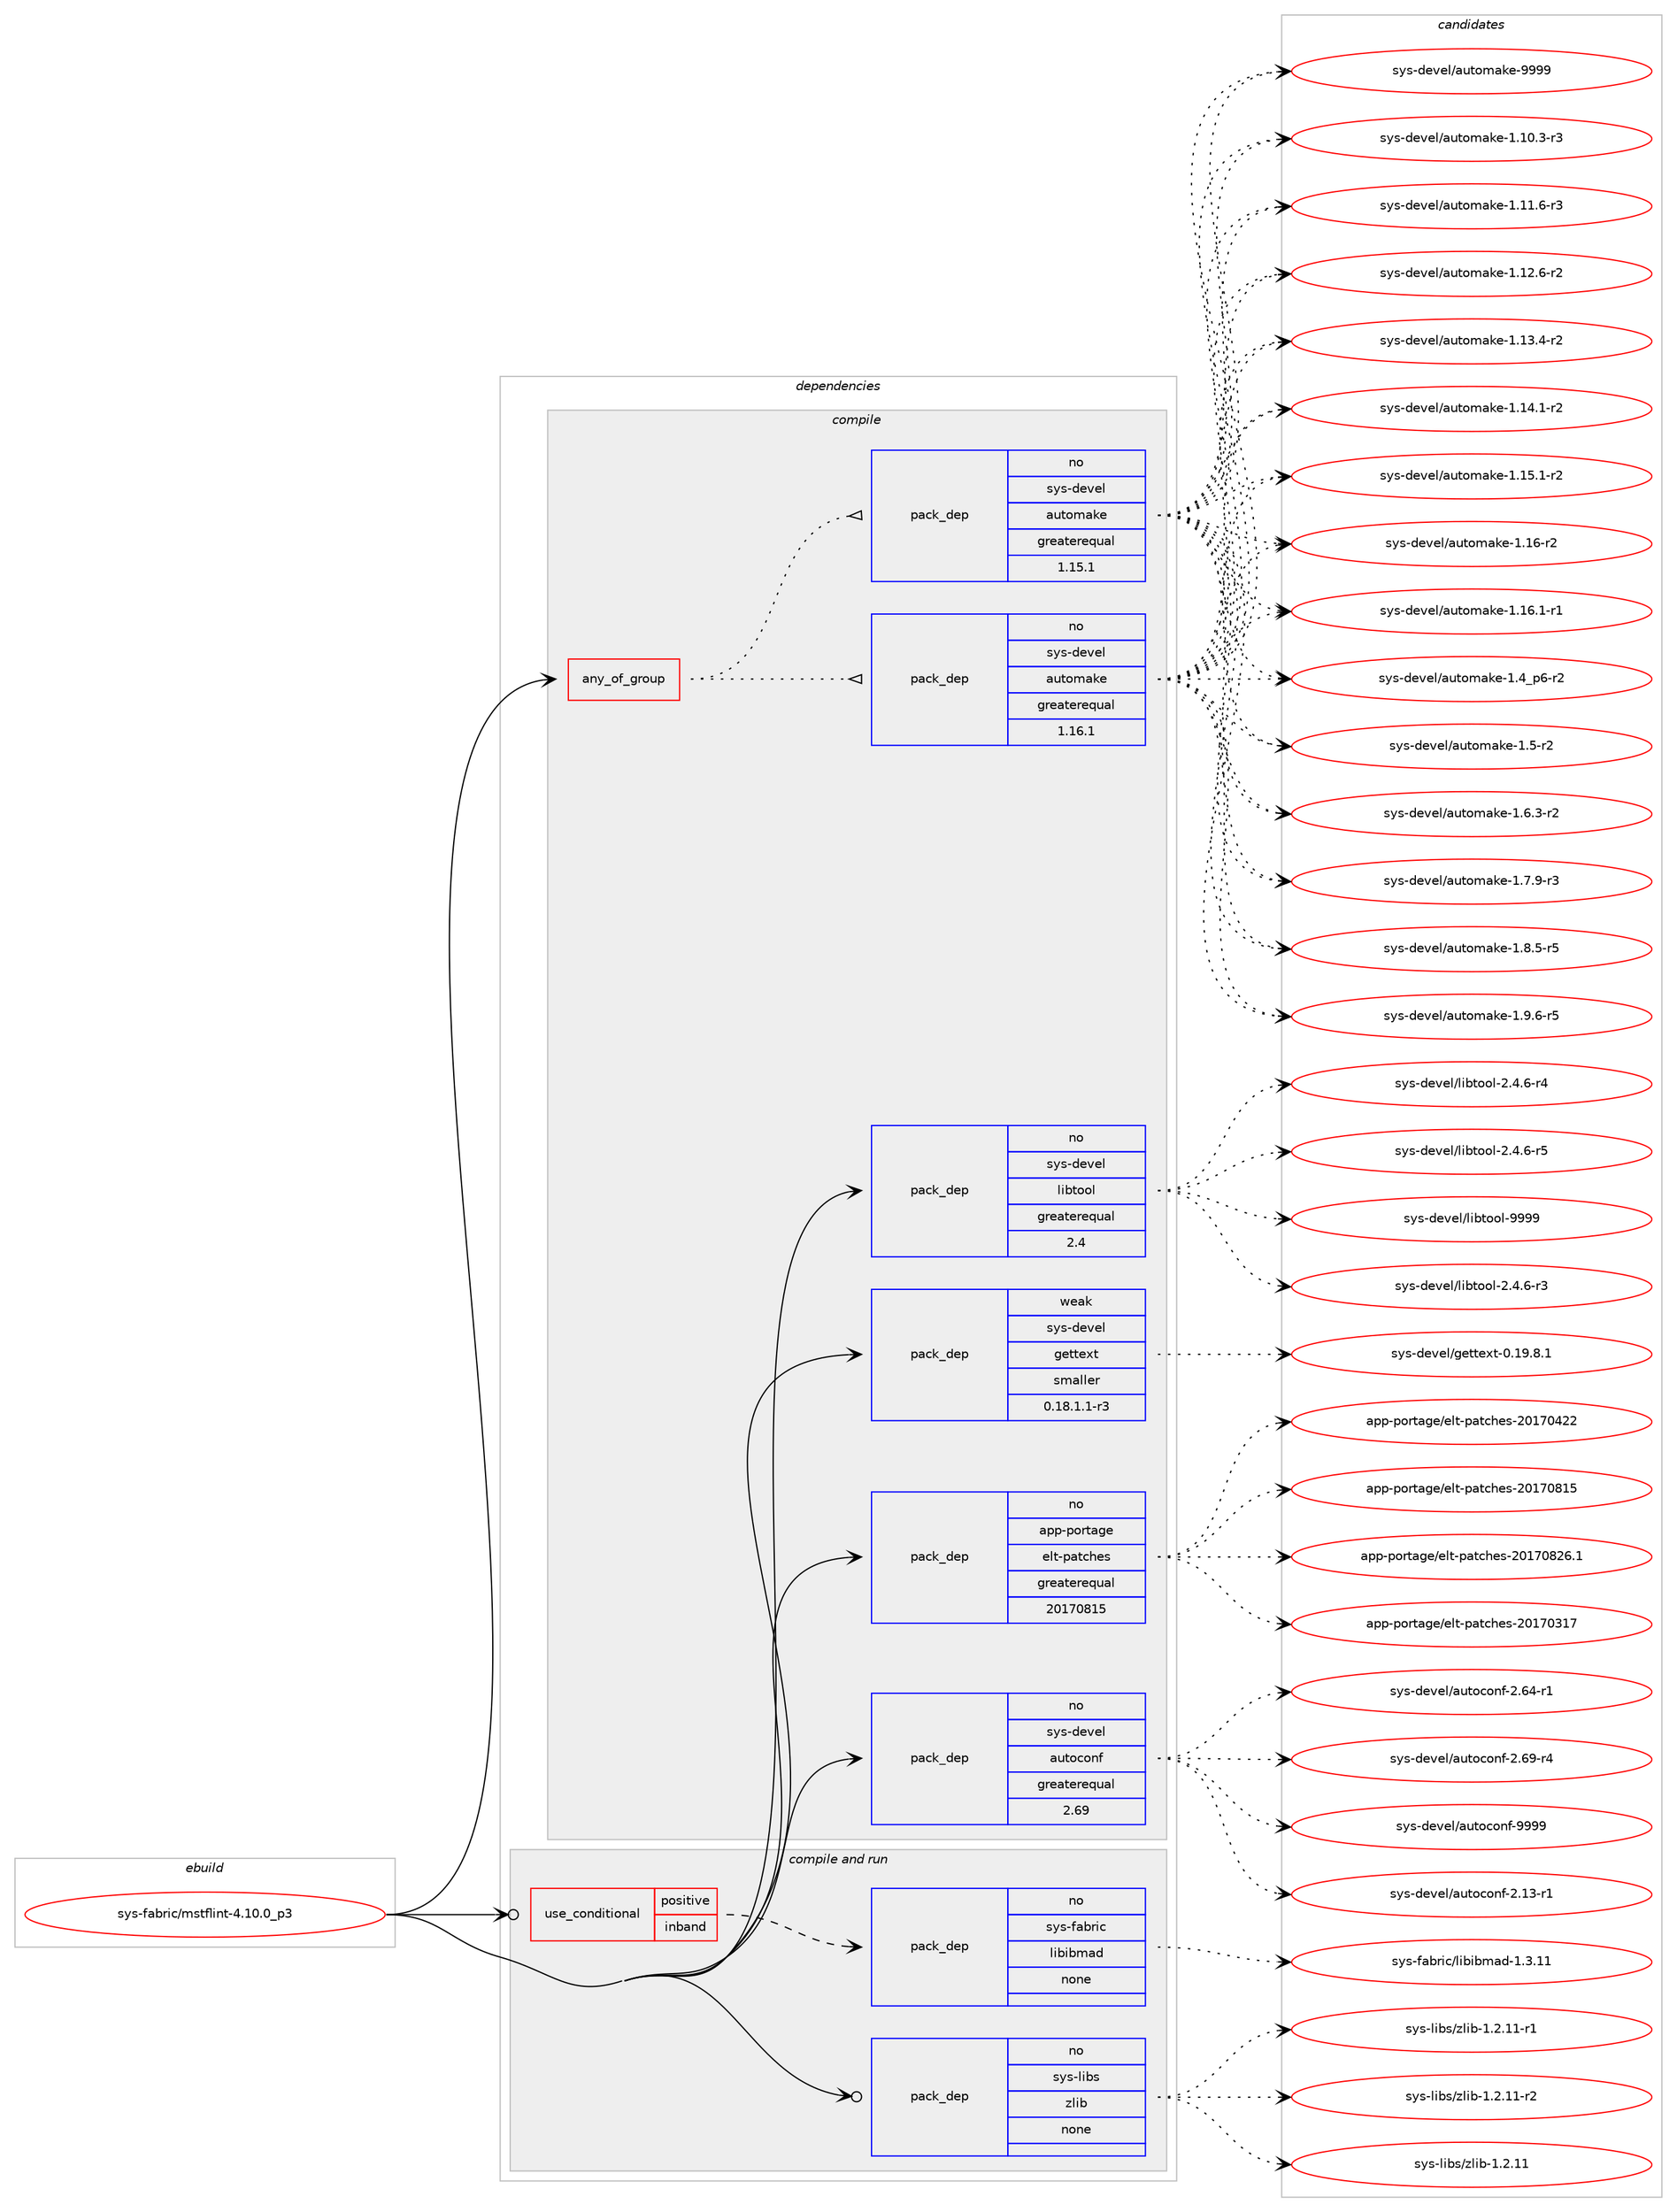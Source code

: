 digraph prolog {

# *************
# Graph options
# *************

newrank=true;
concentrate=true;
compound=true;
graph [rankdir=LR,fontname=Helvetica,fontsize=10,ranksep=1.5];#, ranksep=2.5, nodesep=0.2];
edge  [arrowhead=vee];
node  [fontname=Helvetica,fontsize=10];

# **********
# The ebuild
# **********

subgraph cluster_leftcol {
color=gray;
rank=same;
label=<<i>ebuild</i>>;
id [label="sys-fabric/mstflint-4.10.0_p3", color=red, width=4, href="../sys-fabric/mstflint-4.10.0_p3.svg"];
}

# ****************
# The dependencies
# ****************

subgraph cluster_midcol {
color=gray;
label=<<i>dependencies</i>>;
subgraph cluster_compile {
fillcolor="#eeeeee";
style=filled;
label=<<i>compile</i>>;
subgraph any27485 {
dependency1730237 [label=<<TABLE BORDER="0" CELLBORDER="1" CELLSPACING="0" CELLPADDING="4"><TR><TD CELLPADDING="10">any_of_group</TD></TR></TABLE>>, shape=none, color=red];subgraph pack1241659 {
dependency1730238 [label=<<TABLE BORDER="0" CELLBORDER="1" CELLSPACING="0" CELLPADDING="4" WIDTH="220"><TR><TD ROWSPAN="6" CELLPADDING="30">pack_dep</TD></TR><TR><TD WIDTH="110">no</TD></TR><TR><TD>sys-devel</TD></TR><TR><TD>automake</TD></TR><TR><TD>greaterequal</TD></TR><TR><TD>1.16.1</TD></TR></TABLE>>, shape=none, color=blue];
}
dependency1730237:e -> dependency1730238:w [weight=20,style="dotted",arrowhead="oinv"];
subgraph pack1241660 {
dependency1730239 [label=<<TABLE BORDER="0" CELLBORDER="1" CELLSPACING="0" CELLPADDING="4" WIDTH="220"><TR><TD ROWSPAN="6" CELLPADDING="30">pack_dep</TD></TR><TR><TD WIDTH="110">no</TD></TR><TR><TD>sys-devel</TD></TR><TR><TD>automake</TD></TR><TR><TD>greaterequal</TD></TR><TR><TD>1.15.1</TD></TR></TABLE>>, shape=none, color=blue];
}
dependency1730237:e -> dependency1730239:w [weight=20,style="dotted",arrowhead="oinv"];
}
id:e -> dependency1730237:w [weight=20,style="solid",arrowhead="vee"];
subgraph pack1241661 {
dependency1730240 [label=<<TABLE BORDER="0" CELLBORDER="1" CELLSPACING="0" CELLPADDING="4" WIDTH="220"><TR><TD ROWSPAN="6" CELLPADDING="30">pack_dep</TD></TR><TR><TD WIDTH="110">no</TD></TR><TR><TD>app-portage</TD></TR><TR><TD>elt-patches</TD></TR><TR><TD>greaterequal</TD></TR><TR><TD>20170815</TD></TR></TABLE>>, shape=none, color=blue];
}
id:e -> dependency1730240:w [weight=20,style="solid",arrowhead="vee"];
subgraph pack1241662 {
dependency1730241 [label=<<TABLE BORDER="0" CELLBORDER="1" CELLSPACING="0" CELLPADDING="4" WIDTH="220"><TR><TD ROWSPAN="6" CELLPADDING="30">pack_dep</TD></TR><TR><TD WIDTH="110">no</TD></TR><TR><TD>sys-devel</TD></TR><TR><TD>autoconf</TD></TR><TR><TD>greaterequal</TD></TR><TR><TD>2.69</TD></TR></TABLE>>, shape=none, color=blue];
}
id:e -> dependency1730241:w [weight=20,style="solid",arrowhead="vee"];
subgraph pack1241663 {
dependency1730242 [label=<<TABLE BORDER="0" CELLBORDER="1" CELLSPACING="0" CELLPADDING="4" WIDTH="220"><TR><TD ROWSPAN="6" CELLPADDING="30">pack_dep</TD></TR><TR><TD WIDTH="110">no</TD></TR><TR><TD>sys-devel</TD></TR><TR><TD>libtool</TD></TR><TR><TD>greaterequal</TD></TR><TR><TD>2.4</TD></TR></TABLE>>, shape=none, color=blue];
}
id:e -> dependency1730242:w [weight=20,style="solid",arrowhead="vee"];
subgraph pack1241664 {
dependency1730243 [label=<<TABLE BORDER="0" CELLBORDER="1" CELLSPACING="0" CELLPADDING="4" WIDTH="220"><TR><TD ROWSPAN="6" CELLPADDING="30">pack_dep</TD></TR><TR><TD WIDTH="110">weak</TD></TR><TR><TD>sys-devel</TD></TR><TR><TD>gettext</TD></TR><TR><TD>smaller</TD></TR><TR><TD>0.18.1.1-r3</TD></TR></TABLE>>, shape=none, color=blue];
}
id:e -> dependency1730243:w [weight=20,style="solid",arrowhead="vee"];
}
subgraph cluster_compileandrun {
fillcolor="#eeeeee";
style=filled;
label=<<i>compile and run</i>>;
subgraph cond460180 {
dependency1730244 [label=<<TABLE BORDER="0" CELLBORDER="1" CELLSPACING="0" CELLPADDING="4"><TR><TD ROWSPAN="3" CELLPADDING="10">use_conditional</TD></TR><TR><TD>positive</TD></TR><TR><TD>inband</TD></TR></TABLE>>, shape=none, color=red];
subgraph pack1241665 {
dependency1730245 [label=<<TABLE BORDER="0" CELLBORDER="1" CELLSPACING="0" CELLPADDING="4" WIDTH="220"><TR><TD ROWSPAN="6" CELLPADDING="30">pack_dep</TD></TR><TR><TD WIDTH="110">no</TD></TR><TR><TD>sys-fabric</TD></TR><TR><TD>libibmad</TD></TR><TR><TD>none</TD></TR><TR><TD></TD></TR></TABLE>>, shape=none, color=blue];
}
dependency1730244:e -> dependency1730245:w [weight=20,style="dashed",arrowhead="vee"];
}
id:e -> dependency1730244:w [weight=20,style="solid",arrowhead="odotvee"];
subgraph pack1241666 {
dependency1730246 [label=<<TABLE BORDER="0" CELLBORDER="1" CELLSPACING="0" CELLPADDING="4" WIDTH="220"><TR><TD ROWSPAN="6" CELLPADDING="30">pack_dep</TD></TR><TR><TD WIDTH="110">no</TD></TR><TR><TD>sys-libs</TD></TR><TR><TD>zlib</TD></TR><TR><TD>none</TD></TR><TR><TD></TD></TR></TABLE>>, shape=none, color=blue];
}
id:e -> dependency1730246:w [weight=20,style="solid",arrowhead="odotvee"];
}
subgraph cluster_run {
fillcolor="#eeeeee";
style=filled;
label=<<i>run</i>>;
}
}

# **************
# The candidates
# **************

subgraph cluster_choices {
rank=same;
color=gray;
label=<<i>candidates</i>>;

subgraph choice1241659 {
color=black;
nodesep=1;
choice11512111545100101118101108479711711611110997107101454946494846514511451 [label="sys-devel/automake-1.10.3-r3", color=red, width=4,href="../sys-devel/automake-1.10.3-r3.svg"];
choice11512111545100101118101108479711711611110997107101454946494946544511451 [label="sys-devel/automake-1.11.6-r3", color=red, width=4,href="../sys-devel/automake-1.11.6-r3.svg"];
choice11512111545100101118101108479711711611110997107101454946495046544511450 [label="sys-devel/automake-1.12.6-r2", color=red, width=4,href="../sys-devel/automake-1.12.6-r2.svg"];
choice11512111545100101118101108479711711611110997107101454946495146524511450 [label="sys-devel/automake-1.13.4-r2", color=red, width=4,href="../sys-devel/automake-1.13.4-r2.svg"];
choice11512111545100101118101108479711711611110997107101454946495246494511450 [label="sys-devel/automake-1.14.1-r2", color=red, width=4,href="../sys-devel/automake-1.14.1-r2.svg"];
choice11512111545100101118101108479711711611110997107101454946495346494511450 [label="sys-devel/automake-1.15.1-r2", color=red, width=4,href="../sys-devel/automake-1.15.1-r2.svg"];
choice1151211154510010111810110847971171161111099710710145494649544511450 [label="sys-devel/automake-1.16-r2", color=red, width=4,href="../sys-devel/automake-1.16-r2.svg"];
choice11512111545100101118101108479711711611110997107101454946495446494511449 [label="sys-devel/automake-1.16.1-r1", color=red, width=4,href="../sys-devel/automake-1.16.1-r1.svg"];
choice115121115451001011181011084797117116111109971071014549465295112544511450 [label="sys-devel/automake-1.4_p6-r2", color=red, width=4,href="../sys-devel/automake-1.4_p6-r2.svg"];
choice11512111545100101118101108479711711611110997107101454946534511450 [label="sys-devel/automake-1.5-r2", color=red, width=4,href="../sys-devel/automake-1.5-r2.svg"];
choice115121115451001011181011084797117116111109971071014549465446514511450 [label="sys-devel/automake-1.6.3-r2", color=red, width=4,href="../sys-devel/automake-1.6.3-r2.svg"];
choice115121115451001011181011084797117116111109971071014549465546574511451 [label="sys-devel/automake-1.7.9-r3", color=red, width=4,href="../sys-devel/automake-1.7.9-r3.svg"];
choice115121115451001011181011084797117116111109971071014549465646534511453 [label="sys-devel/automake-1.8.5-r5", color=red, width=4,href="../sys-devel/automake-1.8.5-r5.svg"];
choice115121115451001011181011084797117116111109971071014549465746544511453 [label="sys-devel/automake-1.9.6-r5", color=red, width=4,href="../sys-devel/automake-1.9.6-r5.svg"];
choice115121115451001011181011084797117116111109971071014557575757 [label="sys-devel/automake-9999", color=red, width=4,href="../sys-devel/automake-9999.svg"];
dependency1730238:e -> choice11512111545100101118101108479711711611110997107101454946494846514511451:w [style=dotted,weight="100"];
dependency1730238:e -> choice11512111545100101118101108479711711611110997107101454946494946544511451:w [style=dotted,weight="100"];
dependency1730238:e -> choice11512111545100101118101108479711711611110997107101454946495046544511450:w [style=dotted,weight="100"];
dependency1730238:e -> choice11512111545100101118101108479711711611110997107101454946495146524511450:w [style=dotted,weight="100"];
dependency1730238:e -> choice11512111545100101118101108479711711611110997107101454946495246494511450:w [style=dotted,weight="100"];
dependency1730238:e -> choice11512111545100101118101108479711711611110997107101454946495346494511450:w [style=dotted,weight="100"];
dependency1730238:e -> choice1151211154510010111810110847971171161111099710710145494649544511450:w [style=dotted,weight="100"];
dependency1730238:e -> choice11512111545100101118101108479711711611110997107101454946495446494511449:w [style=dotted,weight="100"];
dependency1730238:e -> choice115121115451001011181011084797117116111109971071014549465295112544511450:w [style=dotted,weight="100"];
dependency1730238:e -> choice11512111545100101118101108479711711611110997107101454946534511450:w [style=dotted,weight="100"];
dependency1730238:e -> choice115121115451001011181011084797117116111109971071014549465446514511450:w [style=dotted,weight="100"];
dependency1730238:e -> choice115121115451001011181011084797117116111109971071014549465546574511451:w [style=dotted,weight="100"];
dependency1730238:e -> choice115121115451001011181011084797117116111109971071014549465646534511453:w [style=dotted,weight="100"];
dependency1730238:e -> choice115121115451001011181011084797117116111109971071014549465746544511453:w [style=dotted,weight="100"];
dependency1730238:e -> choice115121115451001011181011084797117116111109971071014557575757:w [style=dotted,weight="100"];
}
subgraph choice1241660 {
color=black;
nodesep=1;
choice11512111545100101118101108479711711611110997107101454946494846514511451 [label="sys-devel/automake-1.10.3-r3", color=red, width=4,href="../sys-devel/automake-1.10.3-r3.svg"];
choice11512111545100101118101108479711711611110997107101454946494946544511451 [label="sys-devel/automake-1.11.6-r3", color=red, width=4,href="../sys-devel/automake-1.11.6-r3.svg"];
choice11512111545100101118101108479711711611110997107101454946495046544511450 [label="sys-devel/automake-1.12.6-r2", color=red, width=4,href="../sys-devel/automake-1.12.6-r2.svg"];
choice11512111545100101118101108479711711611110997107101454946495146524511450 [label="sys-devel/automake-1.13.4-r2", color=red, width=4,href="../sys-devel/automake-1.13.4-r2.svg"];
choice11512111545100101118101108479711711611110997107101454946495246494511450 [label="sys-devel/automake-1.14.1-r2", color=red, width=4,href="../sys-devel/automake-1.14.1-r2.svg"];
choice11512111545100101118101108479711711611110997107101454946495346494511450 [label="sys-devel/automake-1.15.1-r2", color=red, width=4,href="../sys-devel/automake-1.15.1-r2.svg"];
choice1151211154510010111810110847971171161111099710710145494649544511450 [label="sys-devel/automake-1.16-r2", color=red, width=4,href="../sys-devel/automake-1.16-r2.svg"];
choice11512111545100101118101108479711711611110997107101454946495446494511449 [label="sys-devel/automake-1.16.1-r1", color=red, width=4,href="../sys-devel/automake-1.16.1-r1.svg"];
choice115121115451001011181011084797117116111109971071014549465295112544511450 [label="sys-devel/automake-1.4_p6-r2", color=red, width=4,href="../sys-devel/automake-1.4_p6-r2.svg"];
choice11512111545100101118101108479711711611110997107101454946534511450 [label="sys-devel/automake-1.5-r2", color=red, width=4,href="../sys-devel/automake-1.5-r2.svg"];
choice115121115451001011181011084797117116111109971071014549465446514511450 [label="sys-devel/automake-1.6.3-r2", color=red, width=4,href="../sys-devel/automake-1.6.3-r2.svg"];
choice115121115451001011181011084797117116111109971071014549465546574511451 [label="sys-devel/automake-1.7.9-r3", color=red, width=4,href="../sys-devel/automake-1.7.9-r3.svg"];
choice115121115451001011181011084797117116111109971071014549465646534511453 [label="sys-devel/automake-1.8.5-r5", color=red, width=4,href="../sys-devel/automake-1.8.5-r5.svg"];
choice115121115451001011181011084797117116111109971071014549465746544511453 [label="sys-devel/automake-1.9.6-r5", color=red, width=4,href="../sys-devel/automake-1.9.6-r5.svg"];
choice115121115451001011181011084797117116111109971071014557575757 [label="sys-devel/automake-9999", color=red, width=4,href="../sys-devel/automake-9999.svg"];
dependency1730239:e -> choice11512111545100101118101108479711711611110997107101454946494846514511451:w [style=dotted,weight="100"];
dependency1730239:e -> choice11512111545100101118101108479711711611110997107101454946494946544511451:w [style=dotted,weight="100"];
dependency1730239:e -> choice11512111545100101118101108479711711611110997107101454946495046544511450:w [style=dotted,weight="100"];
dependency1730239:e -> choice11512111545100101118101108479711711611110997107101454946495146524511450:w [style=dotted,weight="100"];
dependency1730239:e -> choice11512111545100101118101108479711711611110997107101454946495246494511450:w [style=dotted,weight="100"];
dependency1730239:e -> choice11512111545100101118101108479711711611110997107101454946495346494511450:w [style=dotted,weight="100"];
dependency1730239:e -> choice1151211154510010111810110847971171161111099710710145494649544511450:w [style=dotted,weight="100"];
dependency1730239:e -> choice11512111545100101118101108479711711611110997107101454946495446494511449:w [style=dotted,weight="100"];
dependency1730239:e -> choice115121115451001011181011084797117116111109971071014549465295112544511450:w [style=dotted,weight="100"];
dependency1730239:e -> choice11512111545100101118101108479711711611110997107101454946534511450:w [style=dotted,weight="100"];
dependency1730239:e -> choice115121115451001011181011084797117116111109971071014549465446514511450:w [style=dotted,weight="100"];
dependency1730239:e -> choice115121115451001011181011084797117116111109971071014549465546574511451:w [style=dotted,weight="100"];
dependency1730239:e -> choice115121115451001011181011084797117116111109971071014549465646534511453:w [style=dotted,weight="100"];
dependency1730239:e -> choice115121115451001011181011084797117116111109971071014549465746544511453:w [style=dotted,weight="100"];
dependency1730239:e -> choice115121115451001011181011084797117116111109971071014557575757:w [style=dotted,weight="100"];
}
subgraph choice1241661 {
color=black;
nodesep=1;
choice97112112451121111141169710310147101108116451129711699104101115455048495548514955 [label="app-portage/elt-patches-20170317", color=red, width=4,href="../app-portage/elt-patches-20170317.svg"];
choice97112112451121111141169710310147101108116451129711699104101115455048495548525050 [label="app-portage/elt-patches-20170422", color=red, width=4,href="../app-portage/elt-patches-20170422.svg"];
choice97112112451121111141169710310147101108116451129711699104101115455048495548564953 [label="app-portage/elt-patches-20170815", color=red, width=4,href="../app-portage/elt-patches-20170815.svg"];
choice971121124511211111411697103101471011081164511297116991041011154550484955485650544649 [label="app-portage/elt-patches-20170826.1", color=red, width=4,href="../app-portage/elt-patches-20170826.1.svg"];
dependency1730240:e -> choice97112112451121111141169710310147101108116451129711699104101115455048495548514955:w [style=dotted,weight="100"];
dependency1730240:e -> choice97112112451121111141169710310147101108116451129711699104101115455048495548525050:w [style=dotted,weight="100"];
dependency1730240:e -> choice97112112451121111141169710310147101108116451129711699104101115455048495548564953:w [style=dotted,weight="100"];
dependency1730240:e -> choice971121124511211111411697103101471011081164511297116991041011154550484955485650544649:w [style=dotted,weight="100"];
}
subgraph choice1241662 {
color=black;
nodesep=1;
choice1151211154510010111810110847971171161119911111010245504649514511449 [label="sys-devel/autoconf-2.13-r1", color=red, width=4,href="../sys-devel/autoconf-2.13-r1.svg"];
choice1151211154510010111810110847971171161119911111010245504654524511449 [label="sys-devel/autoconf-2.64-r1", color=red, width=4,href="../sys-devel/autoconf-2.64-r1.svg"];
choice1151211154510010111810110847971171161119911111010245504654574511452 [label="sys-devel/autoconf-2.69-r4", color=red, width=4,href="../sys-devel/autoconf-2.69-r4.svg"];
choice115121115451001011181011084797117116111991111101024557575757 [label="sys-devel/autoconf-9999", color=red, width=4,href="../sys-devel/autoconf-9999.svg"];
dependency1730241:e -> choice1151211154510010111810110847971171161119911111010245504649514511449:w [style=dotted,weight="100"];
dependency1730241:e -> choice1151211154510010111810110847971171161119911111010245504654524511449:w [style=dotted,weight="100"];
dependency1730241:e -> choice1151211154510010111810110847971171161119911111010245504654574511452:w [style=dotted,weight="100"];
dependency1730241:e -> choice115121115451001011181011084797117116111991111101024557575757:w [style=dotted,weight="100"];
}
subgraph choice1241663 {
color=black;
nodesep=1;
choice1151211154510010111810110847108105981161111111084550465246544511451 [label="sys-devel/libtool-2.4.6-r3", color=red, width=4,href="../sys-devel/libtool-2.4.6-r3.svg"];
choice1151211154510010111810110847108105981161111111084550465246544511452 [label="sys-devel/libtool-2.4.6-r4", color=red, width=4,href="../sys-devel/libtool-2.4.6-r4.svg"];
choice1151211154510010111810110847108105981161111111084550465246544511453 [label="sys-devel/libtool-2.4.6-r5", color=red, width=4,href="../sys-devel/libtool-2.4.6-r5.svg"];
choice1151211154510010111810110847108105981161111111084557575757 [label="sys-devel/libtool-9999", color=red, width=4,href="../sys-devel/libtool-9999.svg"];
dependency1730242:e -> choice1151211154510010111810110847108105981161111111084550465246544511451:w [style=dotted,weight="100"];
dependency1730242:e -> choice1151211154510010111810110847108105981161111111084550465246544511452:w [style=dotted,weight="100"];
dependency1730242:e -> choice1151211154510010111810110847108105981161111111084550465246544511453:w [style=dotted,weight="100"];
dependency1730242:e -> choice1151211154510010111810110847108105981161111111084557575757:w [style=dotted,weight="100"];
}
subgraph choice1241664 {
color=black;
nodesep=1;
choice1151211154510010111810110847103101116116101120116454846495746564649 [label="sys-devel/gettext-0.19.8.1", color=red, width=4,href="../sys-devel/gettext-0.19.8.1.svg"];
dependency1730243:e -> choice1151211154510010111810110847103101116116101120116454846495746564649:w [style=dotted,weight="100"];
}
subgraph choice1241665 {
color=black;
nodesep=1;
choice115121115451029798114105994710810598105981099710045494651464949 [label="sys-fabric/libibmad-1.3.11", color=red, width=4,href="../sys-fabric/libibmad-1.3.11.svg"];
dependency1730245:e -> choice115121115451029798114105994710810598105981099710045494651464949:w [style=dotted,weight="100"];
}
subgraph choice1241666 {
color=black;
nodesep=1;
choice1151211154510810598115471221081059845494650464949 [label="sys-libs/zlib-1.2.11", color=red, width=4,href="../sys-libs/zlib-1.2.11.svg"];
choice11512111545108105981154712210810598454946504649494511449 [label="sys-libs/zlib-1.2.11-r1", color=red, width=4,href="../sys-libs/zlib-1.2.11-r1.svg"];
choice11512111545108105981154712210810598454946504649494511450 [label="sys-libs/zlib-1.2.11-r2", color=red, width=4,href="../sys-libs/zlib-1.2.11-r2.svg"];
dependency1730246:e -> choice1151211154510810598115471221081059845494650464949:w [style=dotted,weight="100"];
dependency1730246:e -> choice11512111545108105981154712210810598454946504649494511449:w [style=dotted,weight="100"];
dependency1730246:e -> choice11512111545108105981154712210810598454946504649494511450:w [style=dotted,weight="100"];
}
}

}
